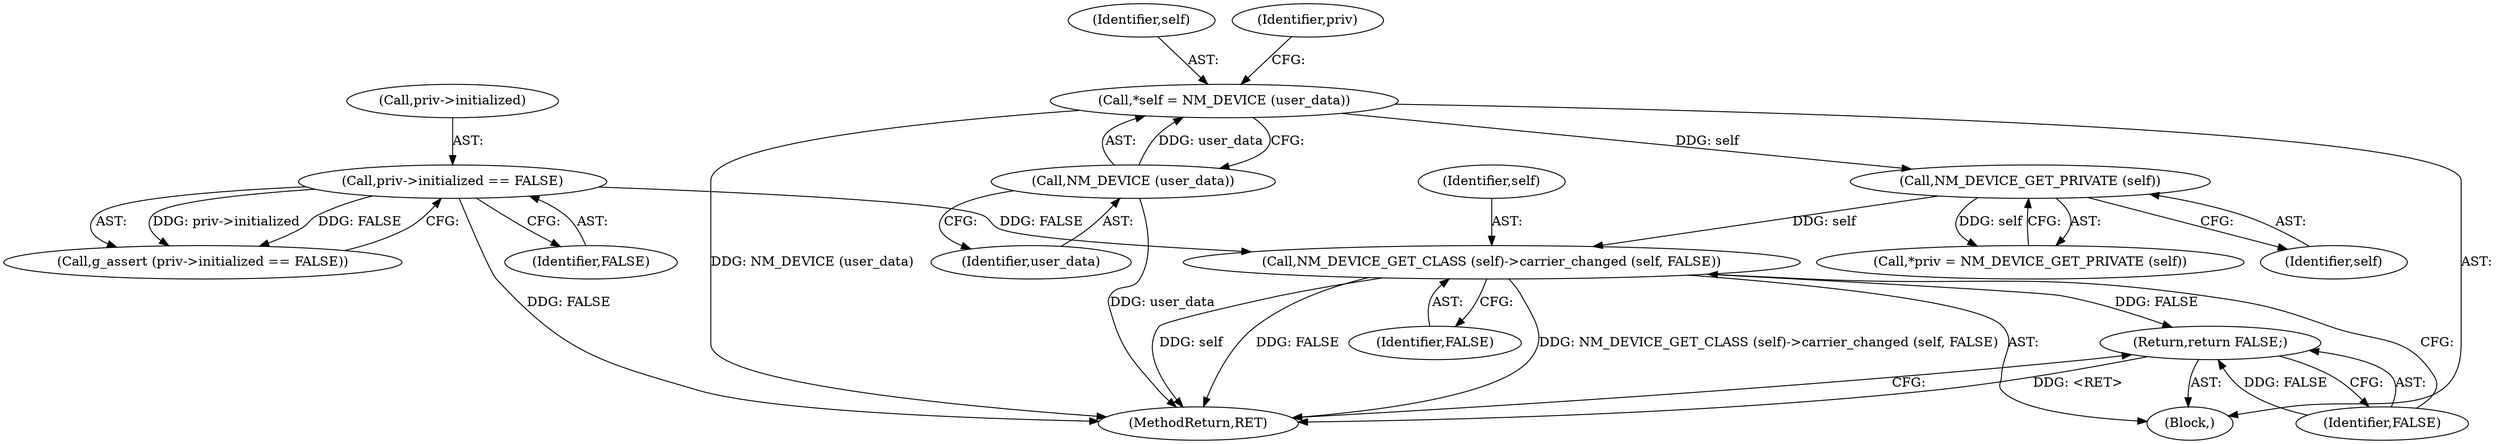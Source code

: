 digraph "0_NetworkManager_d5fc88e573fa58b93034b04d35a2454f5d28cad9@pointer" {
"1001339" [label="(Call,NM_DEVICE_GET_CLASS (self)->carrier_changed (self, FALSE))"];
"1001323" [label="(Call,NM_DEVICE_GET_PRIVATE (self))"];
"1001316" [label="(Call,*self = NM_DEVICE (user_data))"];
"1001318" [label="(Call,NM_DEVICE (user_data))"];
"1001167" [label="(Call,priv->initialized == FALSE)"];
"1001342" [label="(Return,return FALSE;)"];
"1001339" [label="(Call,NM_DEVICE_GET_CLASS (self)->carrier_changed (self, FALSE))"];
"1001342" [label="(Return,return FALSE;)"];
"1001319" [label="(Identifier,user_data)"];
"1001324" [label="(Identifier,self)"];
"1001318" [label="(Call,NM_DEVICE (user_data))"];
"1001323" [label="(Call,NM_DEVICE_GET_PRIVATE (self))"];
"1001321" [label="(Call,*priv = NM_DEVICE_GET_PRIVATE (self))"];
"1001317" [label="(Identifier,self)"];
"1001340" [label="(Identifier,self)"];
"1001322" [label="(Identifier,priv)"];
"1001314" [label="(Block,)"];
"1007368" [label="(MethodReturn,RET)"];
"1001168" [label="(Call,priv->initialized)"];
"1001167" [label="(Call,priv->initialized == FALSE)"];
"1001316" [label="(Call,*self = NM_DEVICE (user_data))"];
"1001171" [label="(Identifier,FALSE)"];
"1001341" [label="(Identifier,FALSE)"];
"1001343" [label="(Identifier,FALSE)"];
"1001166" [label="(Call,g_assert (priv->initialized == FALSE))"];
"1001339" -> "1001314"  [label="AST: "];
"1001339" -> "1001341"  [label="CFG: "];
"1001340" -> "1001339"  [label="AST: "];
"1001341" -> "1001339"  [label="AST: "];
"1001343" -> "1001339"  [label="CFG: "];
"1001339" -> "1007368"  [label="DDG: FALSE"];
"1001339" -> "1007368"  [label="DDG: NM_DEVICE_GET_CLASS (self)->carrier_changed (self, FALSE)"];
"1001339" -> "1007368"  [label="DDG: self"];
"1001323" -> "1001339"  [label="DDG: self"];
"1001167" -> "1001339"  [label="DDG: FALSE"];
"1001339" -> "1001342"  [label="DDG: FALSE"];
"1001323" -> "1001321"  [label="AST: "];
"1001323" -> "1001324"  [label="CFG: "];
"1001324" -> "1001323"  [label="AST: "];
"1001321" -> "1001323"  [label="CFG: "];
"1001323" -> "1001321"  [label="DDG: self"];
"1001316" -> "1001323"  [label="DDG: self"];
"1001316" -> "1001314"  [label="AST: "];
"1001316" -> "1001318"  [label="CFG: "];
"1001317" -> "1001316"  [label="AST: "];
"1001318" -> "1001316"  [label="AST: "];
"1001322" -> "1001316"  [label="CFG: "];
"1001316" -> "1007368"  [label="DDG: NM_DEVICE (user_data)"];
"1001318" -> "1001316"  [label="DDG: user_data"];
"1001318" -> "1001319"  [label="CFG: "];
"1001319" -> "1001318"  [label="AST: "];
"1001318" -> "1007368"  [label="DDG: user_data"];
"1001167" -> "1001166"  [label="AST: "];
"1001167" -> "1001171"  [label="CFG: "];
"1001168" -> "1001167"  [label="AST: "];
"1001171" -> "1001167"  [label="AST: "];
"1001166" -> "1001167"  [label="CFG: "];
"1001167" -> "1007368"  [label="DDG: FALSE"];
"1001167" -> "1001166"  [label="DDG: priv->initialized"];
"1001167" -> "1001166"  [label="DDG: FALSE"];
"1001342" -> "1001314"  [label="AST: "];
"1001342" -> "1001343"  [label="CFG: "];
"1001343" -> "1001342"  [label="AST: "];
"1007368" -> "1001342"  [label="CFG: "];
"1001342" -> "1007368"  [label="DDG: <RET>"];
"1001343" -> "1001342"  [label="DDG: FALSE"];
}
